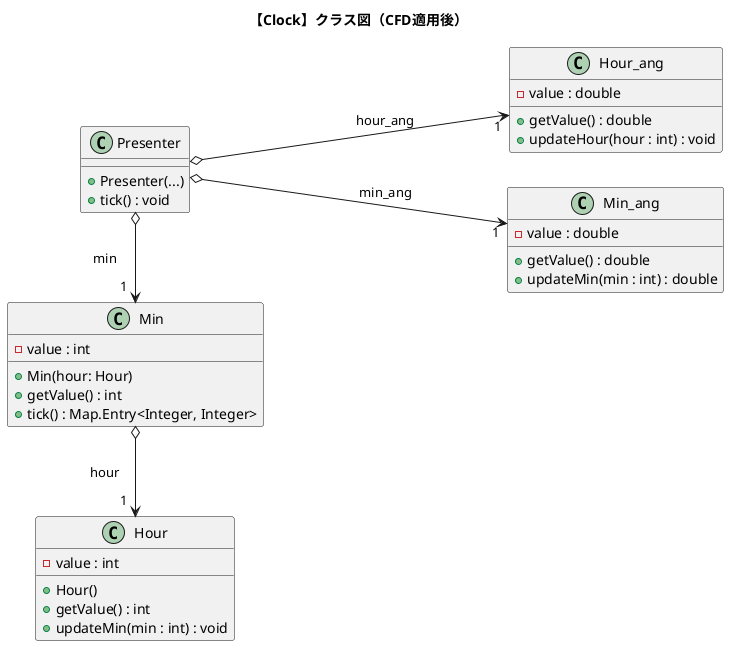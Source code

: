 @startuml clock_class_push_CFD
title "【Clock】クラス図（CFD適用後）"

left to right direction


class Hour_ang{
    -value : double
    +getValue() : double
    +updateHour(hour : int) : void
}

class Hour{
    -value : int
    +Hour()
    +getValue() : int
    +updateMin(min : int) : void
}

class Min_ang{
    -value : double
    +getValue() : double
    +updateMin(min : int) : double
}

class Min{
    -value : int
    +Min(hour: Hour)
    +getValue() : int
    +tick() : Map.Entry<Integer, Integer>
}

class Presenter{
    +Presenter(...)
    +tick() : void    
}

'---------------------------------------------------------
Presenter o--r-> "1  " Min : \nmin\n
Presenter o--d--> "1" Hour_ang : hour_ang
Presenter o--d--> "1" Min_ang : min_ang
Min o--r--> "1  " Hour : \nhour\n

@enduml